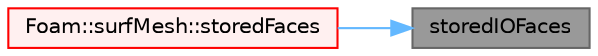 digraph "storedIOFaces"
{
 // LATEX_PDF_SIZE
  bgcolor="transparent";
  edge [fontname=Helvetica,fontsize=10,labelfontname=Helvetica,labelfontsize=10];
  node [fontname=Helvetica,fontsize=10,shape=box,height=0.2,width=0.4];
  rankdir="RL";
  Node1 [id="Node000001",label="storedIOFaces",height=0.2,width=0.4,color="gray40", fillcolor="grey60", style="filled", fontcolor="black",tooltip=" "];
  Node1 -> Node2 [id="edge1_Node000001_Node000002",dir="back",color="steelblue1",style="solid",tooltip=" "];
  Node2 [id="Node000002",label="Foam::surfMesh::storedFaces",height=0.2,width=0.4,color="red", fillcolor="#FFF0F0", style="filled",URL="$classFoam_1_1surfMesh.html#a4c0b338f0eab4ab665d6a5bad8ba63df",tooltip=" "];
}
